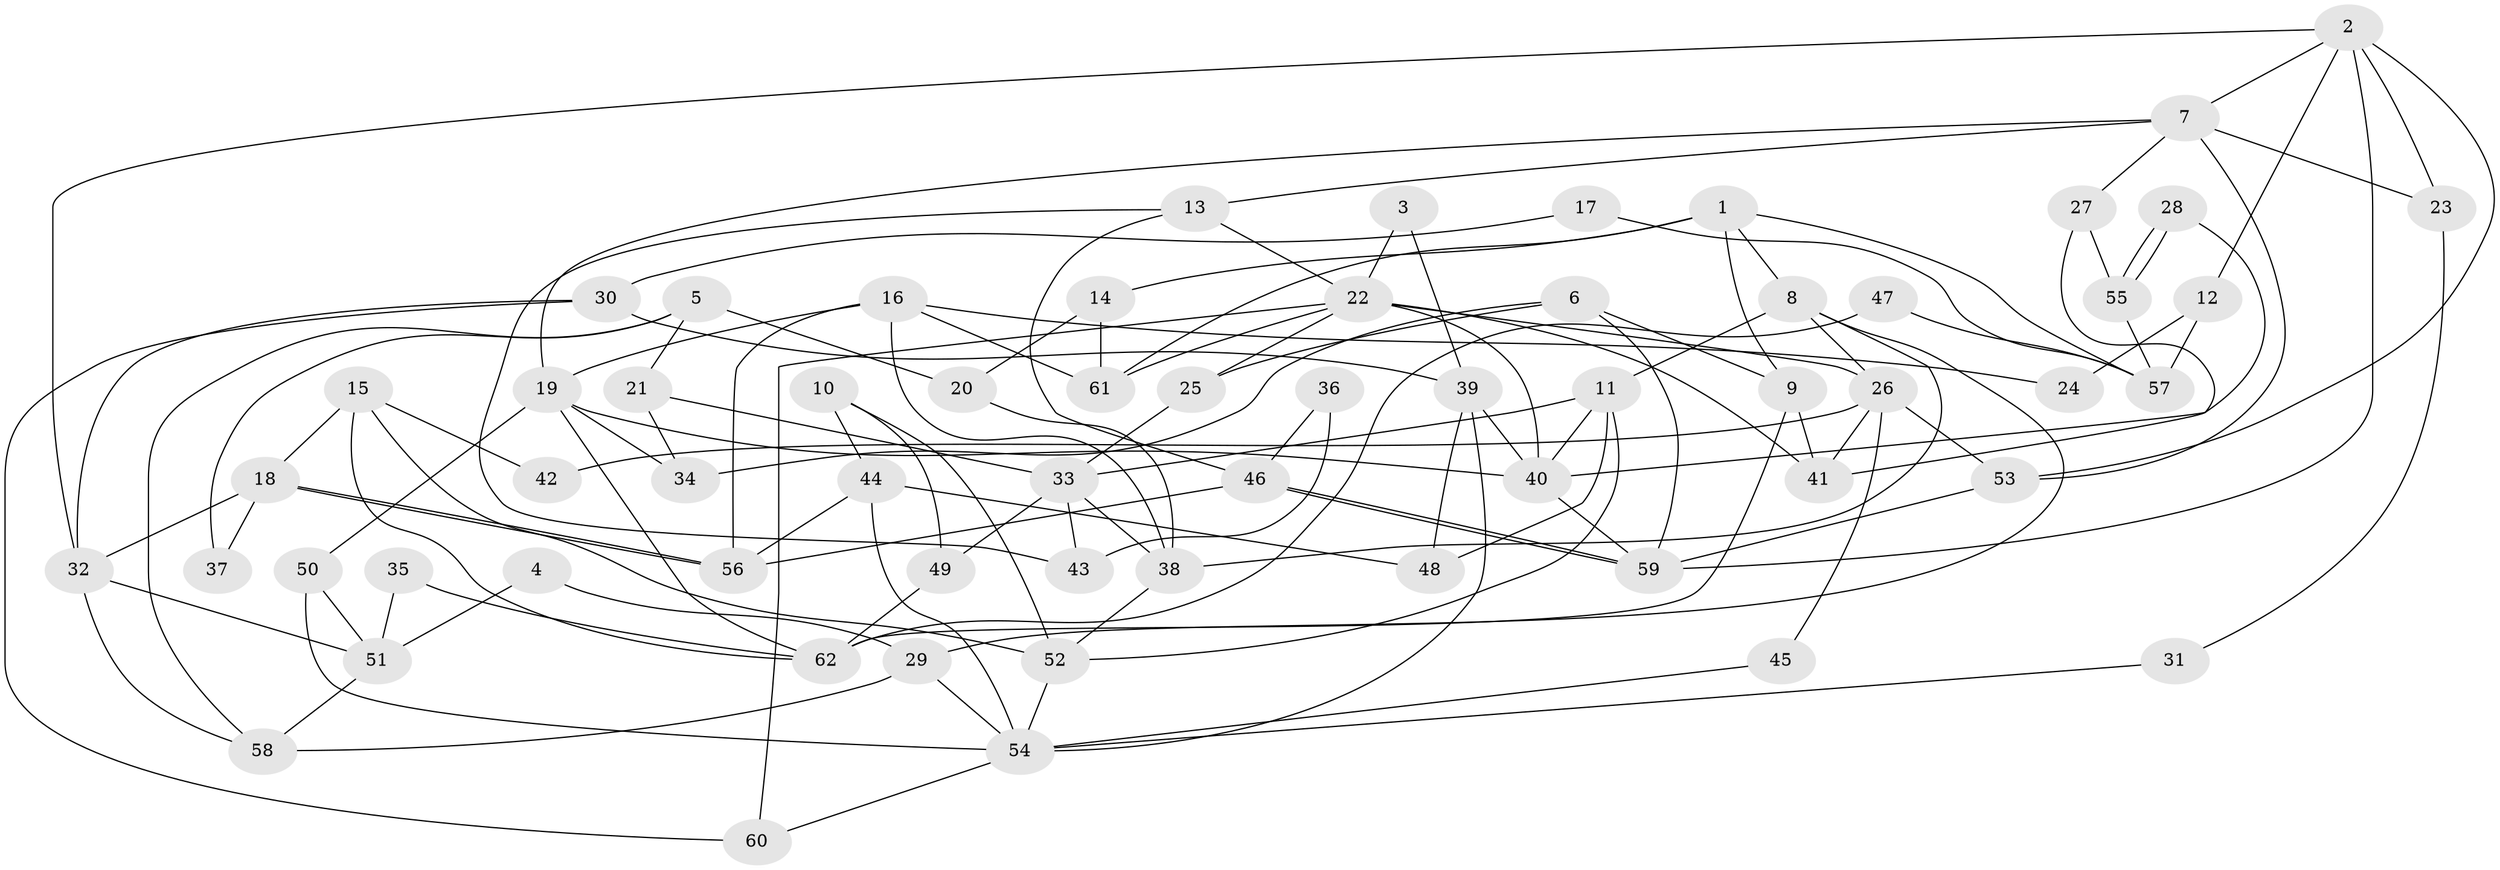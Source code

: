 // coarse degree distribution, {2: 0.10526315789473684, 4: 0.15789473684210525, 8: 0.15789473684210525, 6: 0.05263157894736842, 3: 0.10526315789473684, 10: 0.10526315789473684, 7: 0.05263157894736842, 5: 0.10526315789473684, 9: 0.15789473684210525}
// Generated by graph-tools (version 1.1) at 2025/37/03/04/25 23:37:08]
// undirected, 62 vertices, 124 edges
graph export_dot {
  node [color=gray90,style=filled];
  1;
  2;
  3;
  4;
  5;
  6;
  7;
  8;
  9;
  10;
  11;
  12;
  13;
  14;
  15;
  16;
  17;
  18;
  19;
  20;
  21;
  22;
  23;
  24;
  25;
  26;
  27;
  28;
  29;
  30;
  31;
  32;
  33;
  34;
  35;
  36;
  37;
  38;
  39;
  40;
  41;
  42;
  43;
  44;
  45;
  46;
  47;
  48;
  49;
  50;
  51;
  52;
  53;
  54;
  55;
  56;
  57;
  58;
  59;
  60;
  61;
  62;
  1 -- 8;
  1 -- 61;
  1 -- 9;
  1 -- 14;
  1 -- 57;
  2 -- 59;
  2 -- 32;
  2 -- 7;
  2 -- 12;
  2 -- 23;
  2 -- 53;
  3 -- 22;
  3 -- 39;
  4 -- 29;
  4 -- 51;
  5 -- 20;
  5 -- 21;
  5 -- 37;
  5 -- 58;
  6 -- 25;
  6 -- 59;
  6 -- 9;
  6 -- 34;
  7 -- 53;
  7 -- 13;
  7 -- 19;
  7 -- 23;
  7 -- 27;
  8 -- 11;
  8 -- 29;
  8 -- 26;
  8 -- 38;
  9 -- 41;
  9 -- 62;
  10 -- 49;
  10 -- 52;
  10 -- 44;
  11 -- 40;
  11 -- 48;
  11 -- 33;
  11 -- 52;
  12 -- 57;
  12 -- 24;
  13 -- 22;
  13 -- 43;
  13 -- 46;
  14 -- 61;
  14 -- 20;
  15 -- 52;
  15 -- 62;
  15 -- 18;
  15 -- 42;
  16 -- 38;
  16 -- 56;
  16 -- 19;
  16 -- 24;
  16 -- 61;
  17 -- 57;
  17 -- 30;
  18 -- 56;
  18 -- 56;
  18 -- 32;
  18 -- 37;
  19 -- 34;
  19 -- 40;
  19 -- 50;
  19 -- 62;
  20 -- 38;
  21 -- 33;
  21 -- 34;
  22 -- 26;
  22 -- 40;
  22 -- 25;
  22 -- 41;
  22 -- 60;
  22 -- 61;
  23 -- 31;
  25 -- 33;
  26 -- 41;
  26 -- 42;
  26 -- 45;
  26 -- 53;
  27 -- 41;
  27 -- 55;
  28 -- 55;
  28 -- 55;
  28 -- 40;
  29 -- 58;
  29 -- 54;
  30 -- 60;
  30 -- 32;
  30 -- 39;
  31 -- 54;
  32 -- 51;
  32 -- 58;
  33 -- 38;
  33 -- 43;
  33 -- 49;
  35 -- 62;
  35 -- 51;
  36 -- 43;
  36 -- 46;
  38 -- 52;
  39 -- 40;
  39 -- 48;
  39 -- 54;
  40 -- 59;
  44 -- 56;
  44 -- 48;
  44 -- 54;
  45 -- 54;
  46 -- 59;
  46 -- 59;
  46 -- 56;
  47 -- 62;
  47 -- 57;
  49 -- 62;
  50 -- 54;
  50 -- 51;
  51 -- 58;
  52 -- 54;
  53 -- 59;
  54 -- 60;
  55 -- 57;
}
